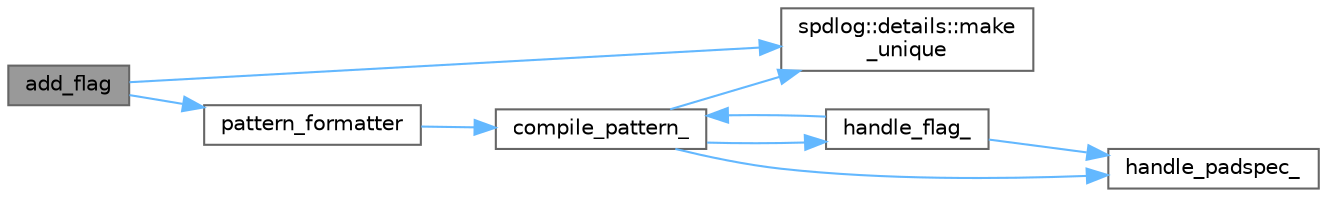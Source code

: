 digraph "add_flag"
{
 // LATEX_PDF_SIZE
  bgcolor="transparent";
  edge [fontname=Helvetica,fontsize=10,labelfontname=Helvetica,labelfontsize=10];
  node [fontname=Helvetica,fontsize=10,shape=box,height=0.2,width=0.4];
  rankdir="LR";
  Node1 [id="Node000001",label="add_flag",height=0.2,width=0.4,color="gray40", fillcolor="grey60", style="filled", fontcolor="black",tooltip=" "];
  Node1 -> Node2 [id="edge1_Node000001_Node000002",color="steelblue1",style="solid",tooltip=" "];
  Node2 [id="Node000002",label="spdlog::details::make\l_unique",height=0.2,width=0.4,color="grey40", fillcolor="white", style="filled",URL="$namespacespdlog_1_1details.html#a2d5a8a422b22079ac963f0bbfdddbcef",tooltip=" "];
  Node1 -> Node3 [id="edge2_Node000001_Node000003",color="steelblue1",style="solid",tooltip=" "];
  Node3 [id="Node000003",label="pattern_formatter",height=0.2,width=0.4,color="grey40", fillcolor="white", style="filled",URL="$classspdlog_1_1pattern__formatter.html#a6ef3713322fbd977b57c1bb06936599d",tooltip=" "];
  Node3 -> Node4 [id="edge3_Node000003_Node000004",color="steelblue1",style="solid",tooltip=" "];
  Node4 [id="Node000004",label="compile_pattern_",height=0.2,width=0.4,color="grey40", fillcolor="white", style="filled",URL="$classspdlog_1_1pattern__formatter.html#af0f127613916b4738f5b31f89ef71a2d",tooltip=" "];
  Node4 -> Node5 [id="edge4_Node000004_Node000005",color="steelblue1",style="solid",tooltip=" "];
  Node5 [id="Node000005",label="handle_flag_",height=0.2,width=0.4,color="grey40", fillcolor="white", style="filled",URL="$classspdlog_1_1pattern__formatter.html#aaae28f7a22786c99b3cac2e9f12cc17f",tooltip=" "];
  Node5 -> Node4 [id="edge5_Node000005_Node000004",color="steelblue1",style="solid",tooltip=" "];
  Node5 -> Node6 [id="edge6_Node000005_Node000006",color="steelblue1",style="solid",tooltip=" "];
  Node6 [id="Node000006",label="handle_padspec_",height=0.2,width=0.4,color="grey40", fillcolor="white", style="filled",URL="$classspdlog_1_1pattern__formatter.html#ace1f279be0a13d47470db704c1a786a0",tooltip=" "];
  Node4 -> Node6 [id="edge7_Node000004_Node000006",color="steelblue1",style="solid",tooltip=" "];
  Node4 -> Node2 [id="edge8_Node000004_Node000002",color="steelblue1",style="solid",tooltip=" "];
}
